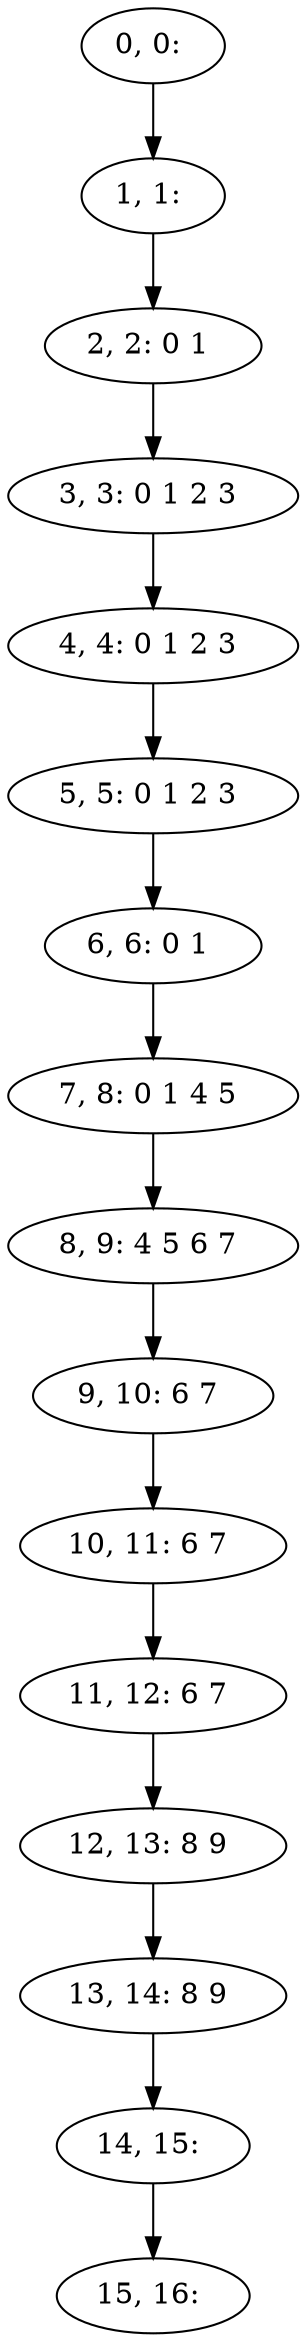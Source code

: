 digraph G {
0[label="0, 0: "];
1[label="1, 1: "];
2[label="2, 2: 0 1 "];
3[label="3, 3: 0 1 2 3 "];
4[label="4, 4: 0 1 2 3 "];
5[label="5, 5: 0 1 2 3 "];
6[label="6, 6: 0 1 "];
7[label="7, 8: 0 1 4 5 "];
8[label="8, 9: 4 5 6 7 "];
9[label="9, 10: 6 7 "];
10[label="10, 11: 6 7 "];
11[label="11, 12: 6 7 "];
12[label="12, 13: 8 9 "];
13[label="13, 14: 8 9 "];
14[label="14, 15: "];
15[label="15, 16: "];
0->1 ;
1->2 ;
2->3 ;
3->4 ;
4->5 ;
5->6 ;
6->7 ;
7->8 ;
8->9 ;
9->10 ;
10->11 ;
11->12 ;
12->13 ;
13->14 ;
14->15 ;
}
